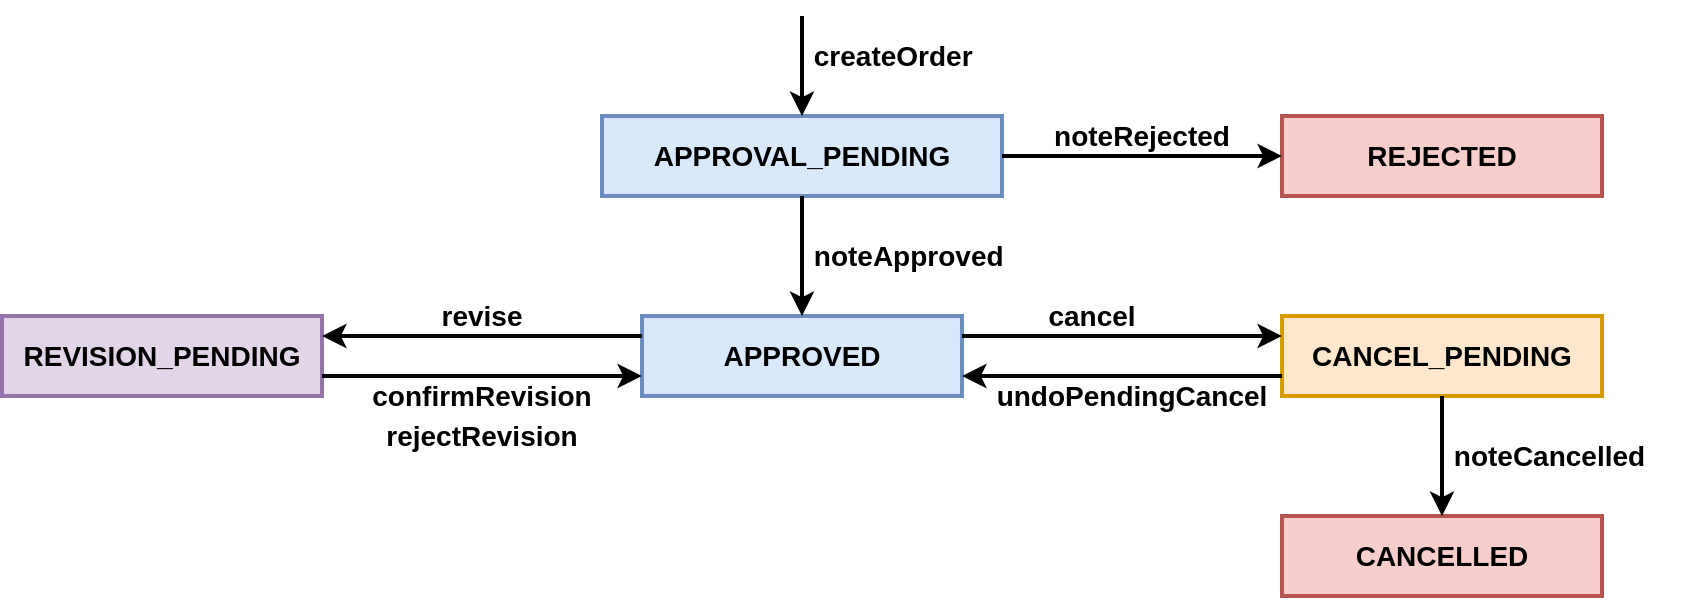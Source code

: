 <mxfile version="12.9.13" type="device"><diagram id="vGISYqAd2iQpnE0Jk0RS" name="Page-1"><mxGraphModel dx="1302" dy="701" grid="1" gridSize="10" guides="1" tooltips="1" connect="1" arrows="1" fold="1" page="1" pageScale="1" pageWidth="2000" pageHeight="2000" math="0" shadow="0"><root><mxCell id="0"/><mxCell id="1" parent="0"/><mxCell id="JC500J2g3jX2iVD-JPon-2" value="&lt;span style=&quot;font-size: 14px&quot;&gt;&lt;b&gt;APPROVAL_PENDING&lt;/b&gt;&lt;/span&gt;" style="rounded=0;whiteSpace=wrap;html=1;strokeWidth=2;fillColor=#dae8fc;strokeColor=#6c8ebf;" vertex="1" parent="1"><mxGeometry x="380" y="220" width="200" height="40" as="geometry"/></mxCell><mxCell id="JC500J2g3jX2iVD-JPon-3" value="" style="endArrow=classic;html=1;strokeWidth=2;entryX=0.5;entryY=0;entryDx=0;entryDy=0;" edge="1" parent="1" target="JC500J2g3jX2iVD-JPon-2"><mxGeometry width="50" height="50" relative="1" as="geometry"><mxPoint x="480" y="170" as="sourcePoint"/><mxPoint x="850" y="320" as="targetPoint"/></mxGeometry></mxCell><mxCell id="JC500J2g3jX2iVD-JPon-4" value="&lt;span style=&quot;font-size: 14px&quot;&gt;&lt;b&gt;APPROVED&lt;/b&gt;&lt;/span&gt;" style="rounded=0;whiteSpace=wrap;html=1;strokeWidth=2;fillColor=#dae8fc;strokeColor=#6c8ebf;" vertex="1" parent="1"><mxGeometry x="400" y="320" width="160" height="40" as="geometry"/></mxCell><mxCell id="JC500J2g3jX2iVD-JPon-5" value="" style="endArrow=classic;html=1;strokeWidth=2;exitX=0.5;exitY=1;exitDx=0;exitDy=0;entryX=0.5;entryY=0;entryDx=0;entryDy=0;" edge="1" parent="1" source="JC500J2g3jX2iVD-JPon-2" target="JC500J2g3jX2iVD-JPon-4"><mxGeometry width="50" height="50" relative="1" as="geometry"><mxPoint x="800" y="370" as="sourcePoint"/><mxPoint x="850" y="320" as="targetPoint"/></mxGeometry></mxCell><mxCell id="JC500J2g3jX2iVD-JPon-14" value="&lt;span style=&quot;font-size: 14px&quot;&gt;&lt;b&gt;CANCEL_PENDING&lt;/b&gt;&lt;/span&gt;" style="rounded=0;whiteSpace=wrap;html=1;strokeWidth=2;fillColor=#ffe6cc;strokeColor=#d79b00;" vertex="1" parent="1"><mxGeometry x="720" y="320" width="160" height="40" as="geometry"/></mxCell><mxCell id="JC500J2g3jX2iVD-JPon-15" value="" style="endArrow=classic;html=1;strokeWidth=2;exitX=1;exitY=0.25;exitDx=0;exitDy=0;entryX=0;entryY=0.25;entryDx=0;entryDy=0;" edge="1" parent="1" source="JC500J2g3jX2iVD-JPon-4" target="JC500J2g3jX2iVD-JPon-14"><mxGeometry width="50" height="50" relative="1" as="geometry"><mxPoint x="800" y="480" as="sourcePoint"/><mxPoint x="850" y="430" as="targetPoint"/></mxGeometry></mxCell><mxCell id="JC500J2g3jX2iVD-JPon-17" value="&lt;span style=&quot;font-size: 14px&quot;&gt;&lt;b&gt;CANCELLED&lt;/b&gt;&lt;/span&gt;" style="rounded=0;whiteSpace=wrap;html=1;strokeWidth=2;fillColor=#f8cecc;strokeColor=#b85450;" vertex="1" parent="1"><mxGeometry x="720" y="420" width="160" height="40" as="geometry"/></mxCell><mxCell id="JC500J2g3jX2iVD-JPon-18" value="" style="endArrow=classic;html=1;strokeWidth=2;exitX=0.5;exitY=1;exitDx=0;exitDy=0;entryX=0.5;entryY=0;entryDx=0;entryDy=0;" edge="1" parent="1" source="JC500J2g3jX2iVD-JPon-14" target="JC500J2g3jX2iVD-JPon-17"><mxGeometry width="50" height="50" relative="1" as="geometry"><mxPoint x="800" y="480" as="sourcePoint"/><mxPoint x="850" y="430" as="targetPoint"/></mxGeometry></mxCell><mxCell id="JC500J2g3jX2iVD-JPon-19" value="&lt;font style=&quot;font-size: 14px&quot;&gt;&lt;b&gt;&amp;nbsp;createOrder&lt;/b&gt;&lt;/font&gt;" style="text;html=1;strokeColor=none;fillColor=none;align=left;verticalAlign=middle;whiteSpace=wrap;rounded=0;" vertex="1" parent="1"><mxGeometry x="480" y="180" width="120" height="20" as="geometry"/></mxCell><mxCell id="JC500J2g3jX2iVD-JPon-22" value="&lt;span style=&quot;font-size: 14px&quot;&gt;&lt;b&gt;&amp;nbsp;noteApproved&lt;/b&gt;&lt;/span&gt;" style="text;html=1;strokeColor=none;fillColor=none;align=left;verticalAlign=middle;whiteSpace=wrap;rounded=0;" vertex="1" parent="1"><mxGeometry x="480" y="280" width="120" height="20" as="geometry"/></mxCell><mxCell id="JC500J2g3jX2iVD-JPon-27" value="" style="endArrow=classic;html=1;strokeWidth=2;entryX=1;entryY=0.75;entryDx=0;entryDy=0;exitX=0;exitY=0.75;exitDx=0;exitDy=0;" edge="1" parent="1" source="JC500J2g3jX2iVD-JPon-14" target="JC500J2g3jX2iVD-JPon-4"><mxGeometry width="50" height="50" relative="1" as="geometry"><mxPoint x="800" y="420" as="sourcePoint"/><mxPoint x="850" y="370" as="targetPoint"/></mxGeometry></mxCell><mxCell id="JC500J2g3jX2iVD-JPon-30" value="&lt;span style=&quot;font-size: 14px&quot;&gt;&lt;b&gt;cancel&lt;/b&gt;&lt;/span&gt;" style="text;html=1;strokeColor=none;fillColor=none;align=center;verticalAlign=middle;whiteSpace=wrap;rounded=0;" vertex="1" parent="1"><mxGeometry x="590" y="310" width="70" height="20" as="geometry"/></mxCell><mxCell id="JC500J2g3jX2iVD-JPon-31" value="&lt;span style=&quot;font-size: 14px&quot;&gt;&lt;b&gt;&amp;nbsp;noteCancelled&lt;/b&gt;&lt;/span&gt;" style="text;html=1;strokeColor=none;fillColor=none;align=left;verticalAlign=middle;whiteSpace=wrap;rounded=0;" vertex="1" parent="1"><mxGeometry x="800" y="380" width="120" height="20" as="geometry"/></mxCell><mxCell id="JC500J2g3jX2iVD-JPon-33" value="&lt;span style=&quot;font-size: 14px&quot;&gt;&lt;b&gt;undoPendingCancel&lt;/b&gt;&lt;/span&gt;" style="text;html=1;strokeColor=none;fillColor=none;align=center;verticalAlign=middle;whiteSpace=wrap;rounded=0;" vertex="1" parent="1"><mxGeometry x="570" y="350" width="150" height="20" as="geometry"/></mxCell><mxCell id="JC500J2g3jX2iVD-JPon-34" value="&lt;span style=&quot;font-size: 14px&quot;&gt;&lt;b&gt;REVISION_PENDING&lt;/b&gt;&lt;/span&gt;" style="rounded=0;whiteSpace=wrap;html=1;strokeWidth=2;fillColor=#e1d5e7;strokeColor=#9673a6;" vertex="1" parent="1"><mxGeometry x="80" y="320" width="160" height="40" as="geometry"/></mxCell><mxCell id="JC500J2g3jX2iVD-JPon-36" value="" style="endArrow=classic;html=1;strokeWidth=2;entryX=1;entryY=0.25;entryDx=0;entryDy=0;exitX=0;exitY=0.25;exitDx=0;exitDy=0;" edge="1" parent="1" source="JC500J2g3jX2iVD-JPon-4" target="JC500J2g3jX2iVD-JPon-34"><mxGeometry width="50" height="50" relative="1" as="geometry"><mxPoint x="660" y="420" as="sourcePoint"/><mxPoint x="710" y="370" as="targetPoint"/></mxGeometry></mxCell><mxCell id="JC500J2g3jX2iVD-JPon-38" value="" style="endArrow=classic;html=1;strokeWidth=2;exitX=1;exitY=0.75;exitDx=0;exitDy=0;entryX=0;entryY=0.75;entryDx=0;entryDy=0;" edge="1" parent="1" source="JC500J2g3jX2iVD-JPon-34" target="JC500J2g3jX2iVD-JPon-4"><mxGeometry width="50" height="50" relative="1" as="geometry"><mxPoint x="660" y="420" as="sourcePoint"/><mxPoint x="710" y="370" as="targetPoint"/></mxGeometry></mxCell><mxCell id="JC500J2g3jX2iVD-JPon-40" value="&lt;span style=&quot;font-size: 14px&quot;&gt;&lt;b&gt;revise&lt;/b&gt;&lt;/span&gt;" style="text;html=1;strokeColor=none;fillColor=none;align=center;verticalAlign=middle;whiteSpace=wrap;rounded=0;" vertex="1" parent="1"><mxGeometry x="285" y="310" width="70" height="20" as="geometry"/></mxCell><mxCell id="JC500J2g3jX2iVD-JPon-41" value="&lt;span style=&quot;font-size: 14px&quot;&gt;&lt;b&gt;rejectRevision&lt;/b&gt;&lt;/span&gt;" style="text;html=1;strokeColor=none;fillColor=none;align=center;verticalAlign=middle;whiteSpace=wrap;rounded=0;" vertex="1" parent="1"><mxGeometry x="265" y="370" width="110" height="20" as="geometry"/></mxCell><mxCell id="JC500J2g3jX2iVD-JPon-43" value="&lt;span style=&quot;font-size: 14px&quot;&gt;&lt;b&gt;confirmRevision&lt;/b&gt;&lt;/span&gt;" style="text;html=1;strokeColor=none;fillColor=none;align=center;verticalAlign=middle;whiteSpace=wrap;rounded=0;" vertex="1" parent="1"><mxGeometry x="260" y="350" width="120" height="20" as="geometry"/></mxCell><mxCell id="JC500J2g3jX2iVD-JPon-45" value="&lt;span style=&quot;font-size: 14px&quot;&gt;&lt;b&gt;REJECTED&lt;/b&gt;&lt;/span&gt;" style="rounded=0;whiteSpace=wrap;html=1;strokeWidth=2;fillColor=#f8cecc;strokeColor=#b85450;" vertex="1" parent="1"><mxGeometry x="720" y="220" width="160" height="40" as="geometry"/></mxCell><mxCell id="JC500J2g3jX2iVD-JPon-46" value="" style="endArrow=classic;html=1;strokeWidth=2;exitX=1;exitY=0.5;exitDx=0;exitDy=0;entryX=0;entryY=0.5;entryDx=0;entryDy=0;" edge="1" parent="1" source="JC500J2g3jX2iVD-JPon-2" target="JC500J2g3jX2iVD-JPon-45"><mxGeometry width="50" height="50" relative="1" as="geometry"><mxPoint x="660" y="410" as="sourcePoint"/><mxPoint x="710" y="360" as="targetPoint"/></mxGeometry></mxCell><mxCell id="JC500J2g3jX2iVD-JPon-47" value="&lt;span style=&quot;font-size: 14px&quot;&gt;&lt;b&gt;noteRejected&lt;/b&gt;&lt;/span&gt;" style="text;html=1;strokeColor=none;fillColor=none;align=center;verticalAlign=middle;whiteSpace=wrap;rounded=0;" vertex="1" parent="1"><mxGeometry x="600" y="220" width="100" height="20" as="geometry"/></mxCell></root></mxGraphModel></diagram></mxfile>